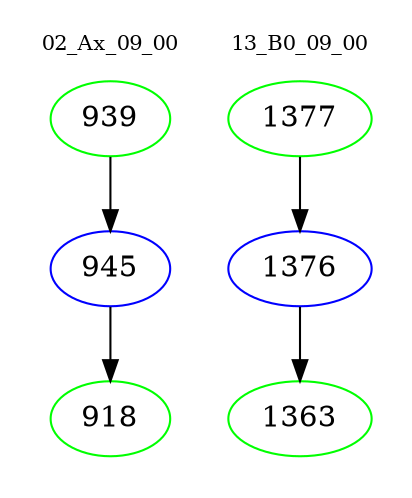 digraph{
subgraph cluster_0 {
color = white
label = "02_Ax_09_00";
fontsize=10;
T0_939 [label="939", color="green"]
T0_939 -> T0_945 [color="black"]
T0_945 [label="945", color="blue"]
T0_945 -> T0_918 [color="black"]
T0_918 [label="918", color="green"]
}
subgraph cluster_1 {
color = white
label = "13_B0_09_00";
fontsize=10;
T1_1377 [label="1377", color="green"]
T1_1377 -> T1_1376 [color="black"]
T1_1376 [label="1376", color="blue"]
T1_1376 -> T1_1363 [color="black"]
T1_1363 [label="1363", color="green"]
}
}
